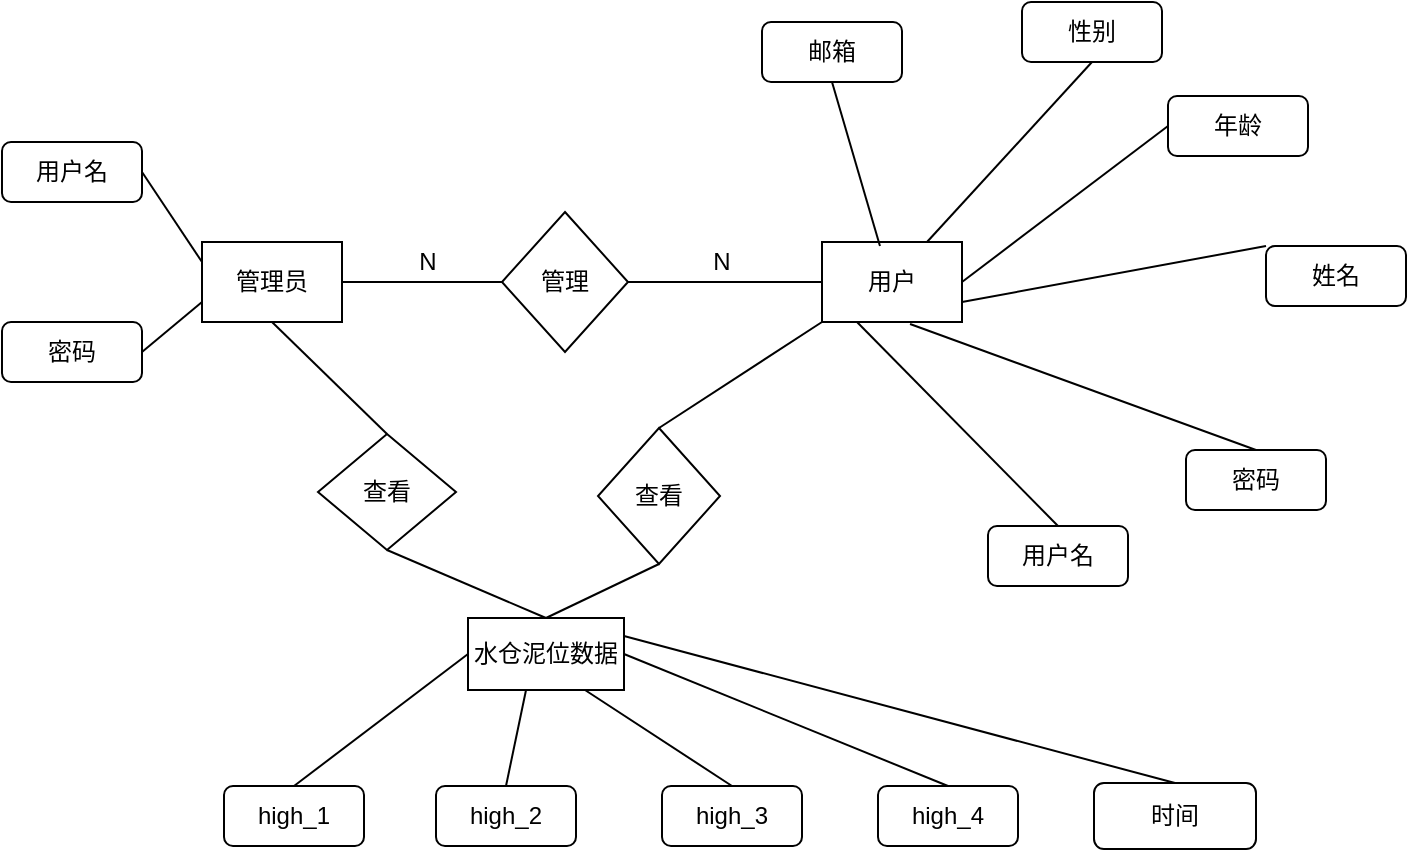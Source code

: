<mxfile version="14.6.1" type="github"><diagram id="Wv4W5-0Bzl5J6NtYf-0r" name="Page-1"><mxGraphModel dx="1037" dy="587" grid="0" gridSize="10" guides="1" tooltips="1" connect="1" arrows="1" fold="1" page="0" pageScale="1" pageWidth="827" pageHeight="1169" math="0" shadow="0"><root><mxCell id="0"/><mxCell id="1" parent="0"/><mxCell id="NmzcYUvcmn5NH4lMoPDw-1" value="管理员" style="rounded=0;whiteSpace=wrap;html=1;" vertex="1" parent="1"><mxGeometry x="200" y="160" width="70" height="40" as="geometry"/></mxCell><mxCell id="NmzcYUvcmn5NH4lMoPDw-3" value="用户" style="rounded=0;whiteSpace=wrap;html=1;" vertex="1" parent="1"><mxGeometry x="510" y="160" width="70" height="40" as="geometry"/></mxCell><mxCell id="NmzcYUvcmn5NH4lMoPDw-5" value="管理" style="rhombus;whiteSpace=wrap;html=1;" vertex="1" parent="1"><mxGeometry x="350" y="145" width="63" height="70" as="geometry"/></mxCell><mxCell id="NmzcYUvcmn5NH4lMoPDw-8" value="" style="endArrow=none;html=1;entryX=0.5;entryY=0;entryDx=0;entryDy=0;exitX=0.629;exitY=1.025;exitDx=0;exitDy=0;exitPerimeter=0;" edge="1" parent="1" source="NmzcYUvcmn5NH4lMoPDw-3" target="NmzcYUvcmn5NH4lMoPDw-13"><mxGeometry width="50" height="50" relative="1" as="geometry"><mxPoint x="595" y="228" as="sourcePoint"/><mxPoint x="830" y="100" as="targetPoint"/></mxGeometry></mxCell><mxCell id="NmzcYUvcmn5NH4lMoPDw-9" value="" style="endArrow=none;html=1;entryX=1;entryY=0.5;entryDx=0;entryDy=0;exitX=0;exitY=0.5;exitDx=0;exitDy=0;" edge="1" parent="1" source="NmzcYUvcmn5NH4lMoPDw-3" target="NmzcYUvcmn5NH4lMoPDw-5"><mxGeometry width="50" height="50" relative="1" as="geometry"><mxPoint x="390" y="330" as="sourcePoint"/><mxPoint x="440" y="280" as="targetPoint"/></mxGeometry></mxCell><mxCell id="NmzcYUvcmn5NH4lMoPDw-10" value="" style="endArrow=none;html=1;entryX=1;entryY=0.5;entryDx=0;entryDy=0;exitX=0;exitY=0.5;exitDx=0;exitDy=0;" edge="1" parent="1" source="NmzcYUvcmn5NH4lMoPDw-5" target="NmzcYUvcmn5NH4lMoPDw-1"><mxGeometry width="50" height="50" relative="1" as="geometry"><mxPoint x="390" y="330" as="sourcePoint"/><mxPoint x="440" y="280" as="targetPoint"/></mxGeometry></mxCell><mxCell id="NmzcYUvcmn5NH4lMoPDw-11" value="密码" style="rounded=1;whiteSpace=wrap;html=1;" vertex="1" parent="1"><mxGeometry x="100" y="200" width="70" height="30" as="geometry"/></mxCell><mxCell id="NmzcYUvcmn5NH4lMoPDw-12" value="姓名" style="rounded=1;whiteSpace=wrap;html=1;" vertex="1" parent="1"><mxGeometry x="732" y="162" width="70" height="30" as="geometry"/></mxCell><mxCell id="NmzcYUvcmn5NH4lMoPDw-13" value="密码" style="rounded=1;whiteSpace=wrap;html=1;" vertex="1" parent="1"><mxGeometry x="692" y="264" width="70" height="30" as="geometry"/></mxCell><mxCell id="NmzcYUvcmn5NH4lMoPDw-14" value="用户名" style="rounded=1;whiteSpace=wrap;html=1;" vertex="1" parent="1"><mxGeometry x="593" y="302" width="70" height="30" as="geometry"/></mxCell><mxCell id="NmzcYUvcmn5NH4lMoPDw-15" value="年龄" style="rounded=1;whiteSpace=wrap;html=1;" vertex="1" parent="1"><mxGeometry x="683" y="87" width="70" height="30" as="geometry"/></mxCell><mxCell id="NmzcYUvcmn5NH4lMoPDw-16" value="性别" style="rounded=1;whiteSpace=wrap;html=1;" vertex="1" parent="1"><mxGeometry x="610" y="40" width="70" height="30" as="geometry"/></mxCell><mxCell id="NmzcYUvcmn5NH4lMoPDw-18" value="邮箱" style="rounded=1;whiteSpace=wrap;html=1;" vertex="1" parent="1"><mxGeometry x="480" y="50" width="70" height="30" as="geometry"/></mxCell><mxCell id="NmzcYUvcmn5NH4lMoPDw-19" value="用户名" style="rounded=1;whiteSpace=wrap;html=1;" vertex="1" parent="1"><mxGeometry x="100" y="110" width="70" height="30" as="geometry"/></mxCell><mxCell id="NmzcYUvcmn5NH4lMoPDw-21" value="" style="endArrow=none;html=1;entryX=0;entryY=0;entryDx=0;entryDy=0;exitX=1;exitY=0.75;exitDx=0;exitDy=0;" edge="1" parent="1" source="NmzcYUvcmn5NH4lMoPDw-3" target="NmzcYUvcmn5NH4lMoPDw-12"><mxGeometry width="50" height="50" relative="1" as="geometry"><mxPoint x="390" y="330" as="sourcePoint"/><mxPoint x="440" y="280" as="targetPoint"/></mxGeometry></mxCell><mxCell id="NmzcYUvcmn5NH4lMoPDw-22" value="" style="endArrow=none;html=1;entryX=0;entryY=0.5;entryDx=0;entryDy=0;exitX=1;exitY=0.5;exitDx=0;exitDy=0;" edge="1" parent="1" source="NmzcYUvcmn5NH4lMoPDw-3" target="NmzcYUvcmn5NH4lMoPDw-15"><mxGeometry width="50" height="50" relative="1" as="geometry"><mxPoint x="390" y="330" as="sourcePoint"/><mxPoint x="440" y="280" as="targetPoint"/></mxGeometry></mxCell><mxCell id="NmzcYUvcmn5NH4lMoPDw-23" value="" style="endArrow=none;html=1;entryX=0.5;entryY=1;entryDx=0;entryDy=0;exitX=0.75;exitY=0;exitDx=0;exitDy=0;" edge="1" parent="1" source="NmzcYUvcmn5NH4lMoPDw-3" target="NmzcYUvcmn5NH4lMoPDw-16"><mxGeometry width="50" height="50" relative="1" as="geometry"><mxPoint x="390" y="330" as="sourcePoint"/><mxPoint x="440" y="280" as="targetPoint"/></mxGeometry></mxCell><mxCell id="NmzcYUvcmn5NH4lMoPDw-24" value="" style="endArrow=none;html=1;entryX=0.5;entryY=1;entryDx=0;entryDy=0;exitX=0.414;exitY=0.05;exitDx=0;exitDy=0;exitPerimeter=0;" edge="1" parent="1" source="NmzcYUvcmn5NH4lMoPDw-3" target="NmzcYUvcmn5NH4lMoPDw-18"><mxGeometry width="50" height="50" relative="1" as="geometry"><mxPoint x="390" y="330" as="sourcePoint"/><mxPoint x="440" y="280" as="targetPoint"/></mxGeometry></mxCell><mxCell id="NmzcYUvcmn5NH4lMoPDw-25" value="" style="endArrow=none;html=1;entryX=1;entryY=0.5;entryDx=0;entryDy=0;exitX=0;exitY=0.75;exitDx=0;exitDy=0;" edge="1" parent="1" source="NmzcYUvcmn5NH4lMoPDw-1" target="NmzcYUvcmn5NH4lMoPDw-11"><mxGeometry width="50" height="50" relative="1" as="geometry"><mxPoint x="390" y="330" as="sourcePoint"/><mxPoint x="440" y="280" as="targetPoint"/></mxGeometry></mxCell><mxCell id="NmzcYUvcmn5NH4lMoPDw-26" value="" style="endArrow=none;html=1;exitX=1;exitY=0.5;exitDx=0;exitDy=0;entryX=0;entryY=0.25;entryDx=0;entryDy=0;" edge="1" parent="1" source="NmzcYUvcmn5NH4lMoPDw-19" target="NmzcYUvcmn5NH4lMoPDw-1"><mxGeometry width="50" height="50" relative="1" as="geometry"><mxPoint x="390" y="330" as="sourcePoint"/><mxPoint x="440" y="280" as="targetPoint"/></mxGeometry></mxCell><mxCell id="NmzcYUvcmn5NH4lMoPDw-28" value="" style="endArrow=none;html=1;entryX=0.25;entryY=1;entryDx=0;entryDy=0;exitX=0.5;exitY=0;exitDx=0;exitDy=0;" edge="1" parent="1" source="NmzcYUvcmn5NH4lMoPDw-14" target="NmzcYUvcmn5NH4lMoPDw-3"><mxGeometry width="50" height="50" relative="1" as="geometry"><mxPoint x="390" y="330" as="sourcePoint"/><mxPoint x="440" y="280" as="targetPoint"/></mxGeometry></mxCell><mxCell id="NmzcYUvcmn5NH4lMoPDw-29" value="N" style="text;html=1;strokeColor=none;fillColor=none;align=center;verticalAlign=middle;whiteSpace=wrap;rounded=0;" vertex="1" parent="1"><mxGeometry x="293" y="160" width="40" height="20" as="geometry"/></mxCell><mxCell id="NmzcYUvcmn5NH4lMoPDw-30" value="N" style="text;html=1;strokeColor=none;fillColor=none;align=center;verticalAlign=middle;whiteSpace=wrap;rounded=0;" vertex="1" parent="1"><mxGeometry x="440" y="160" width="40" height="20" as="geometry"/></mxCell><mxCell id="NmzcYUvcmn5NH4lMoPDw-31" value="水仓泥位数据" style="rounded=0;whiteSpace=wrap;html=1;" vertex="1" parent="1"><mxGeometry x="333" y="348" width="78" height="36" as="geometry"/></mxCell><mxCell id="NmzcYUvcmn5NH4lMoPDw-33" value="high_1" style="rounded=1;whiteSpace=wrap;html=1;" vertex="1" parent="1"><mxGeometry x="211" y="432" width="70" height="30" as="geometry"/></mxCell><mxCell id="NmzcYUvcmn5NH4lMoPDw-34" value="high_2" style="rounded=1;whiteSpace=wrap;html=1;" vertex="1" parent="1"><mxGeometry x="317" y="432" width="70" height="30" as="geometry"/></mxCell><mxCell id="NmzcYUvcmn5NH4lMoPDw-35" value="high_3" style="rounded=1;whiteSpace=wrap;html=1;" vertex="1" parent="1"><mxGeometry x="430" y="432" width="70" height="30" as="geometry"/></mxCell><mxCell id="NmzcYUvcmn5NH4lMoPDw-36" value="high_4" style="rounded=1;whiteSpace=wrap;html=1;" vertex="1" parent="1"><mxGeometry x="538" y="432" width="70" height="30" as="geometry"/></mxCell><mxCell id="NmzcYUvcmn5NH4lMoPDw-37" value="" style="endArrow=none;html=1;entryX=0.5;entryY=0;entryDx=0;entryDy=0;exitX=1;exitY=0.5;exitDx=0;exitDy=0;" edge="1" parent="1" source="NmzcYUvcmn5NH4lMoPDw-31" target="NmzcYUvcmn5NH4lMoPDw-36"><mxGeometry width="50" height="50" relative="1" as="geometry"><mxPoint x="387" y="303" as="sourcePoint"/><mxPoint x="437" y="253" as="targetPoint"/></mxGeometry></mxCell><mxCell id="NmzcYUvcmn5NH4lMoPDw-38" value="" style="endArrow=none;html=1;exitX=0.5;exitY=0;exitDx=0;exitDy=0;entryX=0.75;entryY=1;entryDx=0;entryDy=0;" edge="1" parent="1" source="NmzcYUvcmn5NH4lMoPDw-35" target="NmzcYUvcmn5NH4lMoPDw-31"><mxGeometry width="50" height="50" relative="1" as="geometry"><mxPoint x="387" y="303" as="sourcePoint"/><mxPoint x="437" y="253" as="targetPoint"/></mxGeometry></mxCell><mxCell id="NmzcYUvcmn5NH4lMoPDw-39" value="" style="endArrow=none;html=1;entryX=0.5;entryY=0;entryDx=0;entryDy=0;exitX=0.372;exitY=1;exitDx=0;exitDy=0;exitPerimeter=0;" edge="1" parent="1" source="NmzcYUvcmn5NH4lMoPDw-31" target="NmzcYUvcmn5NH4lMoPDw-34"><mxGeometry width="50" height="50" relative="1" as="geometry"><mxPoint x="387" y="303" as="sourcePoint"/><mxPoint x="437" y="253" as="targetPoint"/></mxGeometry></mxCell><mxCell id="NmzcYUvcmn5NH4lMoPDw-40" value="" style="endArrow=none;html=1;exitX=0.5;exitY=0;exitDx=0;exitDy=0;entryX=0;entryY=0.5;entryDx=0;entryDy=0;" edge="1" parent="1" source="NmzcYUvcmn5NH4lMoPDw-33" target="NmzcYUvcmn5NH4lMoPDw-31"><mxGeometry width="50" height="50" relative="1" as="geometry"><mxPoint x="387" y="303" as="sourcePoint"/><mxPoint x="437" y="253" as="targetPoint"/></mxGeometry></mxCell><mxCell id="NmzcYUvcmn5NH4lMoPDw-43" value="查看" style="rhombus;whiteSpace=wrap;html=1;" vertex="1" parent="1"><mxGeometry x="398" y="253" width="61" height="68" as="geometry"/></mxCell><mxCell id="NmzcYUvcmn5NH4lMoPDw-44" value="查看" style="rhombus;whiteSpace=wrap;html=1;" vertex="1" parent="1"><mxGeometry x="258" y="256" width="69" height="58" as="geometry"/></mxCell><mxCell id="NmzcYUvcmn5NH4lMoPDw-46" value="" style="endArrow=none;html=1;exitX=0.5;exitY=0;exitDx=0;exitDy=0;entryX=0.5;entryY=1;entryDx=0;entryDy=0;" edge="1" parent="1" source="NmzcYUvcmn5NH4lMoPDw-31" target="NmzcYUvcmn5NH4lMoPDw-43"><mxGeometry width="50" height="50" relative="1" as="geometry"><mxPoint x="387" y="303" as="sourcePoint"/><mxPoint x="437" y="253" as="targetPoint"/></mxGeometry></mxCell><mxCell id="NmzcYUvcmn5NH4lMoPDw-47" value="" style="endArrow=none;html=1;exitX=0.5;exitY=1;exitDx=0;exitDy=0;entryX=0.5;entryY=0;entryDx=0;entryDy=0;" edge="1" parent="1" source="NmzcYUvcmn5NH4lMoPDw-44" target="NmzcYUvcmn5NH4lMoPDw-31"><mxGeometry width="50" height="50" relative="1" as="geometry"><mxPoint x="387" y="303" as="sourcePoint"/><mxPoint x="437" y="253" as="targetPoint"/></mxGeometry></mxCell><mxCell id="NmzcYUvcmn5NH4lMoPDw-48" value="" style="endArrow=none;html=1;entryX=0.5;entryY=1;entryDx=0;entryDy=0;exitX=0.5;exitY=0;exitDx=0;exitDy=0;" edge="1" parent="1" source="NmzcYUvcmn5NH4lMoPDw-44" target="NmzcYUvcmn5NH4lMoPDw-1"><mxGeometry width="50" height="50" relative="1" as="geometry"><mxPoint x="387" y="303" as="sourcePoint"/><mxPoint x="437" y="253" as="targetPoint"/></mxGeometry></mxCell><mxCell id="NmzcYUvcmn5NH4lMoPDw-49" value="" style="endArrow=none;html=1;entryX=0;entryY=1;entryDx=0;entryDy=0;entryPerimeter=0;exitX=0.5;exitY=0;exitDx=0;exitDy=0;" edge="1" parent="1" source="NmzcYUvcmn5NH4lMoPDw-43" target="NmzcYUvcmn5NH4lMoPDw-3"><mxGeometry width="50" height="50" relative="1" as="geometry"><mxPoint x="387" y="303" as="sourcePoint"/><mxPoint x="437" y="253" as="targetPoint"/></mxGeometry></mxCell><mxCell id="NmzcYUvcmn5NH4lMoPDw-50" value="时间" style="rounded=1;whiteSpace=wrap;html=1;" vertex="1" parent="1"><mxGeometry x="646" y="430.5" width="81" height="33" as="geometry"/></mxCell><mxCell id="NmzcYUvcmn5NH4lMoPDw-51" value="" style="endArrow=none;html=1;entryX=0.5;entryY=0;entryDx=0;entryDy=0;exitX=1;exitY=0.25;exitDx=0;exitDy=0;" edge="1" parent="1" source="NmzcYUvcmn5NH4lMoPDw-31" target="NmzcYUvcmn5NH4lMoPDw-50"><mxGeometry width="50" height="50" relative="1" as="geometry"><mxPoint x="387" y="303" as="sourcePoint"/><mxPoint x="437" y="253" as="targetPoint"/></mxGeometry></mxCell></root></mxGraphModel></diagram></mxfile>